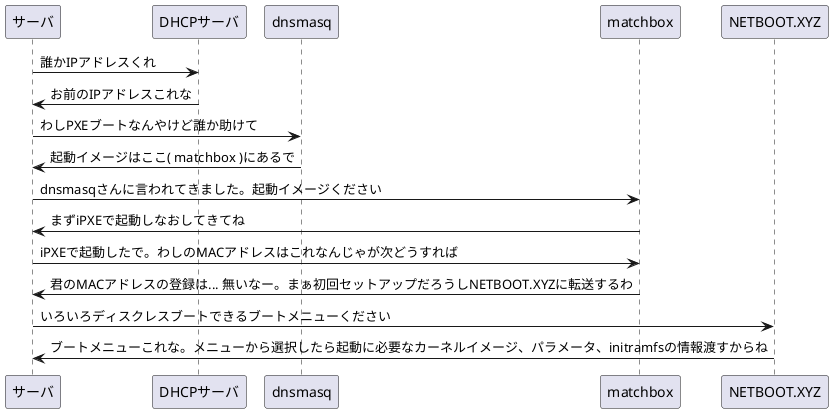 @startuml
"サーバ" -> DHCPサーバ: 誰かIPアドレスくれ
"DHCPサーバ" -> サーバ: お前のIPアドレスこれな
"サーバ" -> dnsmasq: わしPXEブートなんやけど誰か助けて
"dnsmasq" -> サーバ: 起動イメージはここ( matchbox )にあるで
"サーバ" -> matchbox: dnsmasqさんに言われてきました。起動イメージください
"matchbox" -> サーバ: まずiPXEで起動しなおしてきてね
"サーバ" -> matchbox: iPXEで起動したで。わしのMACアドレスはこれなんじゃが次どうすれば
matchbox -> サーバ: 君のMACアドレスの登録は... 無いなー。まぁ初回セットアップだろうしNETBOOT.XYZに転送するわ
"サーバ" -> NETBOOT.XYZ: いろいろディスクレスブートできるブートメニューください
NETBOOT.XYZ -> サーバ: ブートメニューこれな。メニューから選択したら起動に必要なカーネルイメージ、パラメータ、initramfsの情報渡すからね
@enduml
